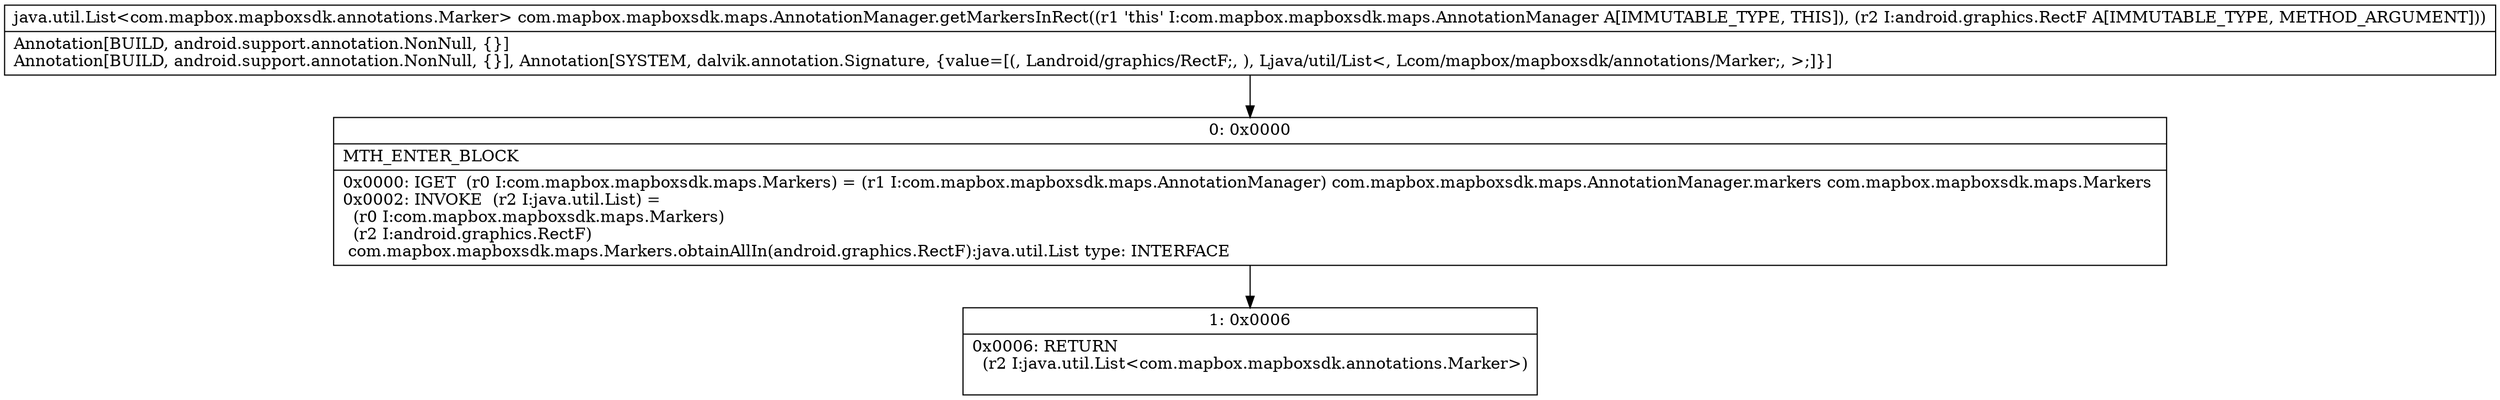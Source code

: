 digraph "CFG forcom.mapbox.mapboxsdk.maps.AnnotationManager.getMarkersInRect(Landroid\/graphics\/RectF;)Ljava\/util\/List;" {
Node_0 [shape=record,label="{0\:\ 0x0000|MTH_ENTER_BLOCK\l|0x0000: IGET  (r0 I:com.mapbox.mapboxsdk.maps.Markers) = (r1 I:com.mapbox.mapboxsdk.maps.AnnotationManager) com.mapbox.mapboxsdk.maps.AnnotationManager.markers com.mapbox.mapboxsdk.maps.Markers \l0x0002: INVOKE  (r2 I:java.util.List) = \l  (r0 I:com.mapbox.mapboxsdk.maps.Markers)\l  (r2 I:android.graphics.RectF)\l com.mapbox.mapboxsdk.maps.Markers.obtainAllIn(android.graphics.RectF):java.util.List type: INTERFACE \l}"];
Node_1 [shape=record,label="{1\:\ 0x0006|0x0006: RETURN  \l  (r2 I:java.util.List\<com.mapbox.mapboxsdk.annotations.Marker\>)\l \l}"];
MethodNode[shape=record,label="{java.util.List\<com.mapbox.mapboxsdk.annotations.Marker\> com.mapbox.mapboxsdk.maps.AnnotationManager.getMarkersInRect((r1 'this' I:com.mapbox.mapboxsdk.maps.AnnotationManager A[IMMUTABLE_TYPE, THIS]), (r2 I:android.graphics.RectF A[IMMUTABLE_TYPE, METHOD_ARGUMENT]))  | Annotation[BUILD, android.support.annotation.NonNull, \{\}]\lAnnotation[BUILD, android.support.annotation.NonNull, \{\}], Annotation[SYSTEM, dalvik.annotation.Signature, \{value=[(, Landroid\/graphics\/RectF;, ), Ljava\/util\/List\<, Lcom\/mapbox\/mapboxsdk\/annotations\/Marker;, \>;]\}]\l}"];
MethodNode -> Node_0;
Node_0 -> Node_1;
}

